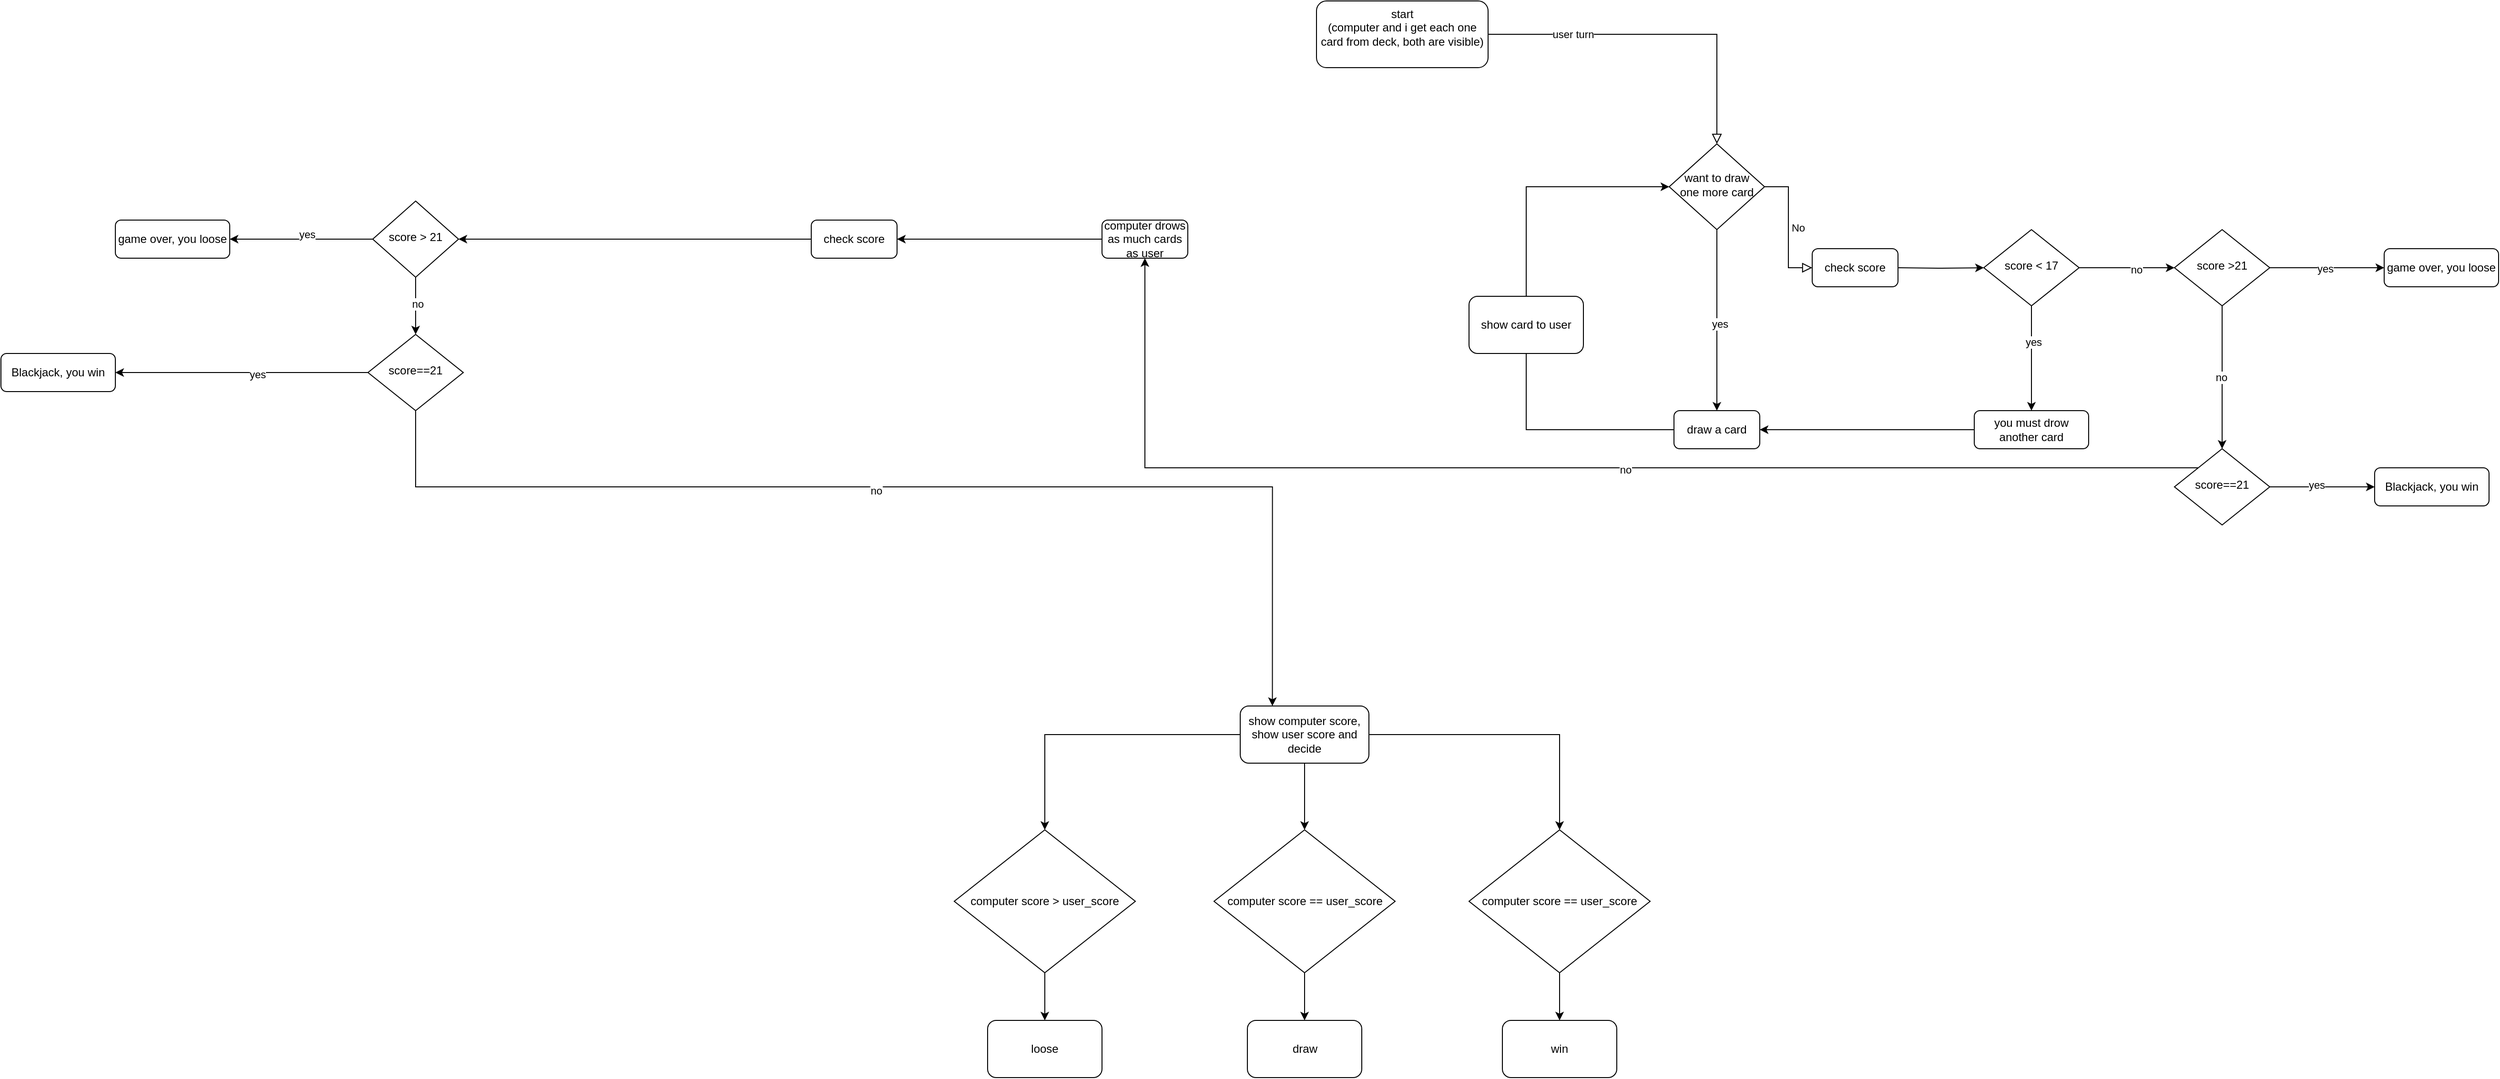 <mxfile version="26.0.16">
  <diagram id="C5RBs43oDa-KdzZeNtuy" name="Page-1">
    <mxGraphModel dx="2567" dy="568" grid="1" gridSize="10" guides="1" tooltips="1" connect="1" arrows="1" fold="1" page="1" pageScale="1" pageWidth="827" pageHeight="1169" math="0" shadow="0">
      <root>
        <mxCell id="WIyWlLk6GJQsqaUBKTNV-0" />
        <mxCell id="WIyWlLk6GJQsqaUBKTNV-1" parent="WIyWlLk6GJQsqaUBKTNV-0" />
        <mxCell id="WIyWlLk6GJQsqaUBKTNV-2" value="" style="rounded=0;html=1;jettySize=auto;orthogonalLoop=1;fontSize=11;endArrow=block;endFill=0;endSize=8;strokeWidth=1;shadow=0;labelBackgroundColor=none;edgeStyle=orthogonalEdgeStyle;" parent="WIyWlLk6GJQsqaUBKTNV-1" source="WIyWlLk6GJQsqaUBKTNV-3" target="WIyWlLk6GJQsqaUBKTNV-6" edge="1">
          <mxGeometry relative="1" as="geometry" />
        </mxCell>
        <mxCell id="nMALikNBXAmiTvmjZxbv-22" value="user turn" style="edgeLabel;html=1;align=center;verticalAlign=middle;resizable=0;points=[];" vertex="1" connectable="0" parent="WIyWlLk6GJQsqaUBKTNV-2">
          <mxGeometry x="-0.502" relative="1" as="geometry">
            <mxPoint as="offset" />
          </mxGeometry>
        </mxCell>
        <mxCell id="WIyWlLk6GJQsqaUBKTNV-3" value="start&lt;br&gt;(computer and i get each one card from deck, both are visible)&lt;div&gt;&lt;br&gt;&lt;/div&gt;" style="rounded=1;whiteSpace=wrap;html=1;fontSize=12;glass=0;strokeWidth=1;shadow=0;" parent="WIyWlLk6GJQsqaUBKTNV-1" vertex="1">
          <mxGeometry x="50" y="20" width="180" height="70" as="geometry" />
        </mxCell>
        <mxCell id="WIyWlLk6GJQsqaUBKTNV-5" value="No" style="edgeStyle=orthogonalEdgeStyle;rounded=0;html=1;jettySize=auto;orthogonalLoop=1;fontSize=11;endArrow=block;endFill=0;endSize=8;strokeWidth=1;shadow=0;labelBackgroundColor=none;entryX=0;entryY=0.5;entryDx=0;entryDy=0;exitX=1;exitY=0.5;exitDx=0;exitDy=0;" parent="WIyWlLk6GJQsqaUBKTNV-1" source="WIyWlLk6GJQsqaUBKTNV-6" target="nMALikNBXAmiTvmjZxbv-10" edge="1">
          <mxGeometry y="10" relative="1" as="geometry">
            <mxPoint as="offset" />
            <mxPoint x="590" y="210" as="targetPoint" />
          </mxGeometry>
        </mxCell>
        <mxCell id="nMALikNBXAmiTvmjZxbv-13" style="edgeStyle=orthogonalEdgeStyle;rounded=0;orthogonalLoop=1;jettySize=auto;html=1;" edge="1" parent="WIyWlLk6GJQsqaUBKTNV-1" source="WIyWlLk6GJQsqaUBKTNV-6" target="nMALikNBXAmiTvmjZxbv-12">
          <mxGeometry relative="1" as="geometry" />
        </mxCell>
        <mxCell id="nMALikNBXAmiTvmjZxbv-14" value="yes" style="edgeLabel;html=1;align=center;verticalAlign=middle;resizable=0;points=[];" vertex="1" connectable="0" parent="nMALikNBXAmiTvmjZxbv-13">
          <mxGeometry x="0.038" y="3" relative="1" as="geometry">
            <mxPoint as="offset" />
          </mxGeometry>
        </mxCell>
        <mxCell id="WIyWlLk6GJQsqaUBKTNV-6" value="want to draw one more card" style="rhombus;whiteSpace=wrap;html=1;shadow=0;fontFamily=Helvetica;fontSize=12;align=center;strokeWidth=1;spacing=6;spacingTop=-4;" parent="WIyWlLk6GJQsqaUBKTNV-1" vertex="1">
          <mxGeometry x="420" y="170" width="100" height="90" as="geometry" />
        </mxCell>
        <mxCell id="nMALikNBXAmiTvmjZxbv-20" style="edgeStyle=orthogonalEdgeStyle;rounded=0;orthogonalLoop=1;jettySize=auto;html=1;entryX=1;entryY=0.5;entryDx=0;entryDy=0;" edge="1" parent="WIyWlLk6GJQsqaUBKTNV-1" source="nMALikNBXAmiTvmjZxbv-1" target="nMALikNBXAmiTvmjZxbv-12">
          <mxGeometry relative="1" as="geometry" />
        </mxCell>
        <mxCell id="nMALikNBXAmiTvmjZxbv-1" value="you must drow another card" style="rounded=1;whiteSpace=wrap;html=1;fontSize=12;glass=0;strokeWidth=1;shadow=0;" vertex="1" parent="WIyWlLk6GJQsqaUBKTNV-1">
          <mxGeometry x="740" y="450" width="120" height="40" as="geometry" />
        </mxCell>
        <mxCell id="nMALikNBXAmiTvmjZxbv-16" style="edgeStyle=orthogonalEdgeStyle;rounded=0;orthogonalLoop=1;jettySize=auto;html=1;entryX=0;entryY=0.5;entryDx=0;entryDy=0;" edge="1" parent="WIyWlLk6GJQsqaUBKTNV-1" source="nMALikNBXAmiTvmjZxbv-5" target="nMALikNBXAmiTvmjZxbv-6">
          <mxGeometry relative="1" as="geometry" />
        </mxCell>
        <mxCell id="nMALikNBXAmiTvmjZxbv-18" value="no" style="edgeLabel;html=1;align=center;verticalAlign=middle;resizable=0;points=[];" vertex="1" connectable="0" parent="nMALikNBXAmiTvmjZxbv-16">
          <mxGeometry x="0.192" y="-2" relative="1" as="geometry">
            <mxPoint as="offset" />
          </mxGeometry>
        </mxCell>
        <mxCell id="nMALikNBXAmiTvmjZxbv-17" value="" style="edgeStyle=orthogonalEdgeStyle;rounded=0;orthogonalLoop=1;jettySize=auto;html=1;" edge="1" parent="WIyWlLk6GJQsqaUBKTNV-1" source="nMALikNBXAmiTvmjZxbv-5" target="nMALikNBXAmiTvmjZxbv-1">
          <mxGeometry relative="1" as="geometry" />
        </mxCell>
        <mxCell id="nMALikNBXAmiTvmjZxbv-19" value="yes" style="edgeLabel;html=1;align=center;verticalAlign=middle;resizable=0;points=[];" vertex="1" connectable="0" parent="nMALikNBXAmiTvmjZxbv-17">
          <mxGeometry x="-0.308" y="2" relative="1" as="geometry">
            <mxPoint as="offset" />
          </mxGeometry>
        </mxCell>
        <mxCell id="nMALikNBXAmiTvmjZxbv-5" value="score &amp;lt; 17" style="rhombus;whiteSpace=wrap;html=1;shadow=0;fontFamily=Helvetica;fontSize=12;align=center;strokeWidth=1;spacing=6;spacingTop=-4;" vertex="1" parent="WIyWlLk6GJQsqaUBKTNV-1">
          <mxGeometry x="750" y="260" width="100" height="80" as="geometry" />
        </mxCell>
        <mxCell id="nMALikNBXAmiTvmjZxbv-61" style="edgeStyle=orthogonalEdgeStyle;rounded=0;orthogonalLoop=1;jettySize=auto;html=1;" edge="1" parent="WIyWlLk6GJQsqaUBKTNV-1" source="nMALikNBXAmiTvmjZxbv-6">
          <mxGeometry relative="1" as="geometry">
            <mxPoint x="1000" y="490" as="targetPoint" />
          </mxGeometry>
        </mxCell>
        <mxCell id="nMALikNBXAmiTvmjZxbv-62" value="no" style="edgeLabel;html=1;align=center;verticalAlign=middle;resizable=0;points=[];" vertex="1" connectable="0" parent="nMALikNBXAmiTvmjZxbv-61">
          <mxGeometry x="-0.005" y="-2" relative="1" as="geometry">
            <mxPoint x="-1" y="-2" as="offset" />
          </mxGeometry>
        </mxCell>
        <mxCell id="nMALikNBXAmiTvmjZxbv-6" value="score &amp;gt;21" style="rhombus;whiteSpace=wrap;html=1;shadow=0;fontFamily=Helvetica;fontSize=12;align=center;strokeWidth=1;spacing=6;spacingTop=-4;" vertex="1" parent="WIyWlLk6GJQsqaUBKTNV-1">
          <mxGeometry x="950" y="260" width="100" height="80" as="geometry" />
        </mxCell>
        <mxCell id="nMALikNBXAmiTvmjZxbv-7" value="" style="endArrow=classic;html=1;rounded=0;exitX=1;exitY=0.5;exitDx=0;exitDy=0;entryX=0;entryY=0.5;entryDx=0;entryDy=0;" edge="1" parent="WIyWlLk6GJQsqaUBKTNV-1" source="nMALikNBXAmiTvmjZxbv-6" target="nMALikNBXAmiTvmjZxbv-9">
          <mxGeometry width="50" height="50" relative="1" as="geometry">
            <mxPoint x="690" y="330" as="sourcePoint" />
            <mxPoint x="900" y="330" as="targetPoint" />
          </mxGeometry>
        </mxCell>
        <mxCell id="nMALikNBXAmiTvmjZxbv-8" value="yes" style="edgeLabel;html=1;align=center;verticalAlign=middle;resizable=0;points=[];" vertex="1" connectable="0" parent="nMALikNBXAmiTvmjZxbv-7">
          <mxGeometry x="-0.036" y="-1" relative="1" as="geometry">
            <mxPoint as="offset" />
          </mxGeometry>
        </mxCell>
        <mxCell id="nMALikNBXAmiTvmjZxbv-9" value="game over, you loose" style="rounded=1;whiteSpace=wrap;html=1;fontSize=12;glass=0;strokeWidth=1;shadow=0;" vertex="1" parent="WIyWlLk6GJQsqaUBKTNV-1">
          <mxGeometry x="1170" y="280" width="120" height="40" as="geometry" />
        </mxCell>
        <mxCell id="nMALikNBXAmiTvmjZxbv-11" style="edgeStyle=orthogonalEdgeStyle;rounded=0;orthogonalLoop=1;jettySize=auto;html=1;entryX=0;entryY=0.5;entryDx=0;entryDy=0;" edge="1" parent="WIyWlLk6GJQsqaUBKTNV-1" target="nMALikNBXAmiTvmjZxbv-5">
          <mxGeometry relative="1" as="geometry">
            <mxPoint x="660" y="300" as="sourcePoint" />
          </mxGeometry>
        </mxCell>
        <mxCell id="nMALikNBXAmiTvmjZxbv-10" value="check score" style="rounded=1;whiteSpace=wrap;html=1;fontSize=12;glass=0;strokeWidth=1;shadow=0;" vertex="1" parent="WIyWlLk6GJQsqaUBKTNV-1">
          <mxGeometry x="570" y="280" width="90" height="40" as="geometry" />
        </mxCell>
        <mxCell id="nMALikNBXAmiTvmjZxbv-99" value="" style="edgeStyle=orthogonalEdgeStyle;rounded=0;orthogonalLoop=1;jettySize=auto;html=1;entryX=0;entryY=0.5;entryDx=0;entryDy=0;" edge="1" parent="WIyWlLk6GJQsqaUBKTNV-1" source="nMALikNBXAmiTvmjZxbv-12" target="WIyWlLk6GJQsqaUBKTNV-6">
          <mxGeometry relative="1" as="geometry">
            <mxPoint x="270.0" y="390" as="targetPoint" />
            <Array as="points">
              <mxPoint x="270" y="470" />
              <mxPoint x="270" y="215" />
            </Array>
          </mxGeometry>
        </mxCell>
        <mxCell id="nMALikNBXAmiTvmjZxbv-12" value="draw a card" style="rounded=1;whiteSpace=wrap;html=1;fontSize=12;glass=0;strokeWidth=1;shadow=0;" vertex="1" parent="WIyWlLk6GJQsqaUBKTNV-1">
          <mxGeometry x="425" y="450" width="90" height="40" as="geometry" />
        </mxCell>
        <mxCell id="nMALikNBXAmiTvmjZxbv-55" style="edgeStyle=orthogonalEdgeStyle;rounded=0;orthogonalLoop=1;jettySize=auto;html=1;entryX=1;entryY=0.5;entryDx=0;entryDy=0;exitX=0;exitY=0.5;exitDx=0;exitDy=0;" edge="1" parent="WIyWlLk6GJQsqaUBKTNV-1" source="nMALikNBXAmiTvmjZxbv-40" target="nMALikNBXAmiTvmjZxbv-35">
          <mxGeometry relative="1" as="geometry">
            <mxPoint x="-710" y="270" as="sourcePoint" />
          </mxGeometry>
        </mxCell>
        <mxCell id="nMALikNBXAmiTvmjZxbv-56" style="edgeStyle=orthogonalEdgeStyle;rounded=0;orthogonalLoop=1;jettySize=auto;html=1;entryX=1;entryY=0.5;entryDx=0;entryDy=0;" edge="1" parent="WIyWlLk6GJQsqaUBKTNV-1" source="nMALikNBXAmiTvmjZxbv-35" target="nMALikNBXAmiTvmjZxbv-38">
          <mxGeometry relative="1" as="geometry" />
        </mxCell>
        <mxCell id="nMALikNBXAmiTvmjZxbv-81" value="yes" style="edgeLabel;html=1;align=center;verticalAlign=middle;resizable=0;points=[];" vertex="1" connectable="0" parent="nMALikNBXAmiTvmjZxbv-56">
          <mxGeometry x="-0.074" y="-5" relative="1" as="geometry">
            <mxPoint as="offset" />
          </mxGeometry>
        </mxCell>
        <mxCell id="nMALikNBXAmiTvmjZxbv-82" style="edgeStyle=orthogonalEdgeStyle;rounded=0;orthogonalLoop=1;jettySize=auto;html=1;entryX=0.5;entryY=0;entryDx=0;entryDy=0;" edge="1" parent="WIyWlLk6GJQsqaUBKTNV-1" source="nMALikNBXAmiTvmjZxbv-35" target="nMALikNBXAmiTvmjZxbv-79">
          <mxGeometry relative="1" as="geometry" />
        </mxCell>
        <mxCell id="nMALikNBXAmiTvmjZxbv-83" value="no" style="edgeLabel;html=1;align=center;verticalAlign=middle;resizable=0;points=[];" vertex="1" connectable="0" parent="nMALikNBXAmiTvmjZxbv-82">
          <mxGeometry x="-0.064" y="2" relative="1" as="geometry">
            <mxPoint as="offset" />
          </mxGeometry>
        </mxCell>
        <mxCell id="nMALikNBXAmiTvmjZxbv-35" value="score &amp;gt; 21" style="rhombus;whiteSpace=wrap;html=1;shadow=0;fontFamily=Helvetica;fontSize=12;align=center;strokeWidth=1;spacing=6;spacingTop=-4;" vertex="1" parent="WIyWlLk6GJQsqaUBKTNV-1">
          <mxGeometry x="-940" y="230" width="90" height="80" as="geometry" />
        </mxCell>
        <mxCell id="nMALikNBXAmiTvmjZxbv-38" value="game over, you loose" style="rounded=1;whiteSpace=wrap;html=1;fontSize=12;glass=0;strokeWidth=1;shadow=0;" vertex="1" parent="WIyWlLk6GJQsqaUBKTNV-1">
          <mxGeometry x="-1210" y="250" width="120" height="40" as="geometry" />
        </mxCell>
        <mxCell id="nMALikNBXAmiTvmjZxbv-40" value="check score" style="rounded=1;whiteSpace=wrap;html=1;fontSize=12;glass=0;strokeWidth=1;shadow=0;" vertex="1" parent="WIyWlLk6GJQsqaUBKTNV-1">
          <mxGeometry x="-480" y="250" width="90" height="40" as="geometry" />
        </mxCell>
        <mxCell id="nMALikNBXAmiTvmjZxbv-105" style="edgeStyle=orthogonalEdgeStyle;rounded=0;orthogonalLoop=1;jettySize=auto;html=1;entryX=1;entryY=0.5;entryDx=0;entryDy=0;" edge="1" parent="WIyWlLk6GJQsqaUBKTNV-1" source="nMALikNBXAmiTvmjZxbv-41" target="nMALikNBXAmiTvmjZxbv-40">
          <mxGeometry relative="1" as="geometry" />
        </mxCell>
        <mxCell id="nMALikNBXAmiTvmjZxbv-41" value="computer drows as much cards as user" style="rounded=1;whiteSpace=wrap;html=1;fontSize=12;glass=0;strokeWidth=1;shadow=0;" vertex="1" parent="WIyWlLk6GJQsqaUBKTNV-1">
          <mxGeometry x="-175" y="250" width="90" height="40" as="geometry" />
        </mxCell>
        <mxCell id="nMALikNBXAmiTvmjZxbv-65" style="edgeStyle=orthogonalEdgeStyle;rounded=0;orthogonalLoop=1;jettySize=auto;html=1;" edge="1" parent="WIyWlLk6GJQsqaUBKTNV-1" source="nMALikNBXAmiTvmjZxbv-64">
          <mxGeometry relative="1" as="geometry">
            <mxPoint x="1160" y="530" as="targetPoint" />
          </mxGeometry>
        </mxCell>
        <mxCell id="nMALikNBXAmiTvmjZxbv-67" value="yes" style="edgeLabel;html=1;align=center;verticalAlign=middle;resizable=0;points=[];" vertex="1" connectable="0" parent="nMALikNBXAmiTvmjZxbv-65">
          <mxGeometry x="-0.125" y="2" relative="1" as="geometry">
            <mxPoint as="offset" />
          </mxGeometry>
        </mxCell>
        <mxCell id="nMALikNBXAmiTvmjZxbv-69" style="edgeStyle=orthogonalEdgeStyle;rounded=0;orthogonalLoop=1;jettySize=auto;html=1;entryX=0.5;entryY=1;entryDx=0;entryDy=0;" edge="1" parent="WIyWlLk6GJQsqaUBKTNV-1" source="nMALikNBXAmiTvmjZxbv-64" target="nMALikNBXAmiTvmjZxbv-41">
          <mxGeometry relative="1" as="geometry">
            <mxPoint x="-70" y="480" as="targetPoint" />
            <Array as="points">
              <mxPoint x="-130" y="510" />
            </Array>
          </mxGeometry>
        </mxCell>
        <mxCell id="nMALikNBXAmiTvmjZxbv-70" value="no" style="edgeLabel;html=1;align=center;verticalAlign=middle;resizable=0;points=[];" vertex="1" connectable="0" parent="nMALikNBXAmiTvmjZxbv-69">
          <mxGeometry x="-0.092" y="2" relative="1" as="geometry">
            <mxPoint as="offset" />
          </mxGeometry>
        </mxCell>
        <mxCell id="nMALikNBXAmiTvmjZxbv-64" value="score==21" style="rhombus;whiteSpace=wrap;html=1;shadow=0;fontFamily=Helvetica;fontSize=12;align=center;strokeWidth=1;spacing=6;spacingTop=-4;" vertex="1" parent="WIyWlLk6GJQsqaUBKTNV-1">
          <mxGeometry x="950" y="490" width="100" height="80" as="geometry" />
        </mxCell>
        <mxCell id="nMALikNBXAmiTvmjZxbv-66" value="Blackjack, you win" style="rounded=1;whiteSpace=wrap;html=1;fontSize=12;glass=0;strokeWidth=1;shadow=0;" vertex="1" parent="WIyWlLk6GJQsqaUBKTNV-1">
          <mxGeometry x="1160" y="510" width="120" height="40" as="geometry" />
        </mxCell>
        <mxCell id="nMALikNBXAmiTvmjZxbv-95" style="edgeStyle=orthogonalEdgeStyle;rounded=0;orthogonalLoop=1;jettySize=auto;html=1;entryX=0.5;entryY=0;entryDx=0;entryDy=0;" edge="1" parent="WIyWlLk6GJQsqaUBKTNV-1" source="nMALikNBXAmiTvmjZxbv-72" target="nMALikNBXAmiTvmjZxbv-89">
          <mxGeometry relative="1" as="geometry" />
        </mxCell>
        <mxCell id="nMALikNBXAmiTvmjZxbv-96" style="edgeStyle=orthogonalEdgeStyle;rounded=0;orthogonalLoop=1;jettySize=auto;html=1;" edge="1" parent="WIyWlLk6GJQsqaUBKTNV-1" source="nMALikNBXAmiTvmjZxbv-72" target="nMALikNBXAmiTvmjZxbv-90">
          <mxGeometry relative="1" as="geometry" />
        </mxCell>
        <mxCell id="nMALikNBXAmiTvmjZxbv-97" style="edgeStyle=orthogonalEdgeStyle;rounded=0;orthogonalLoop=1;jettySize=auto;html=1;entryX=0.5;entryY=0;entryDx=0;entryDy=0;" edge="1" parent="WIyWlLk6GJQsqaUBKTNV-1" source="nMALikNBXAmiTvmjZxbv-72" target="nMALikNBXAmiTvmjZxbv-87">
          <mxGeometry relative="1" as="geometry" />
        </mxCell>
        <mxCell id="nMALikNBXAmiTvmjZxbv-72" value="show computer score, show user score and decide" style="rounded=1;whiteSpace=wrap;html=1;fontSize=12;glass=0;strokeWidth=1;shadow=0;" vertex="1" parent="WIyWlLk6GJQsqaUBKTNV-1">
          <mxGeometry x="-30" y="760" width="135" height="60" as="geometry" />
        </mxCell>
        <mxCell id="nMALikNBXAmiTvmjZxbv-77" style="edgeStyle=orthogonalEdgeStyle;rounded=0;orthogonalLoop=1;jettySize=auto;html=1;" edge="1" parent="WIyWlLk6GJQsqaUBKTNV-1" source="nMALikNBXAmiTvmjZxbv-79" target="nMALikNBXAmiTvmjZxbv-80">
          <mxGeometry relative="1" as="geometry">
            <mxPoint x="-1170" y="420" as="targetPoint" />
          </mxGeometry>
        </mxCell>
        <mxCell id="nMALikNBXAmiTvmjZxbv-78" value="yes" style="edgeLabel;html=1;align=center;verticalAlign=middle;resizable=0;points=[];" vertex="1" connectable="0" parent="nMALikNBXAmiTvmjZxbv-77">
          <mxGeometry x="-0.125" y="2" relative="1" as="geometry">
            <mxPoint as="offset" />
          </mxGeometry>
        </mxCell>
        <mxCell id="nMALikNBXAmiTvmjZxbv-84" style="edgeStyle=orthogonalEdgeStyle;rounded=0;orthogonalLoop=1;jettySize=auto;html=1;entryX=0.25;entryY=0;entryDx=0;entryDy=0;" edge="1" parent="WIyWlLk6GJQsqaUBKTNV-1" source="nMALikNBXAmiTvmjZxbv-79" target="nMALikNBXAmiTvmjZxbv-72">
          <mxGeometry relative="1" as="geometry">
            <mxPoint x="-895" y="550" as="targetPoint" />
            <Array as="points">
              <mxPoint x="-895" y="530" />
              <mxPoint x="4" y="530" />
            </Array>
          </mxGeometry>
        </mxCell>
        <mxCell id="nMALikNBXAmiTvmjZxbv-85" value="no" style="edgeLabel;html=1;align=center;verticalAlign=middle;resizable=0;points=[];" vertex="1" connectable="0" parent="nMALikNBXAmiTvmjZxbv-84">
          <mxGeometry x="-0.069" y="-4" relative="1" as="geometry">
            <mxPoint as="offset" />
          </mxGeometry>
        </mxCell>
        <mxCell id="nMALikNBXAmiTvmjZxbv-79" value="score==21" style="rhombus;whiteSpace=wrap;html=1;shadow=0;fontFamily=Helvetica;fontSize=12;align=center;strokeWidth=1;spacing=6;spacingTop=-4;" vertex="1" parent="WIyWlLk6GJQsqaUBKTNV-1">
          <mxGeometry x="-945" y="370" width="100" height="80" as="geometry" />
        </mxCell>
        <mxCell id="nMALikNBXAmiTvmjZxbv-80" value="Blackjack, you win" style="rounded=1;whiteSpace=wrap;html=1;fontSize=12;glass=0;strokeWidth=1;shadow=0;" vertex="1" parent="WIyWlLk6GJQsqaUBKTNV-1">
          <mxGeometry x="-1330" y="390" width="120" height="40" as="geometry" />
        </mxCell>
        <mxCell id="nMALikNBXAmiTvmjZxbv-101" value="" style="edgeStyle=orthogonalEdgeStyle;rounded=0;orthogonalLoop=1;jettySize=auto;html=1;" edge="1" parent="WIyWlLk6GJQsqaUBKTNV-1" source="nMALikNBXAmiTvmjZxbv-87" target="nMALikNBXAmiTvmjZxbv-91">
          <mxGeometry relative="1" as="geometry" />
        </mxCell>
        <mxCell id="nMALikNBXAmiTvmjZxbv-87" value="computer score == user_score" style="rhombus;whiteSpace=wrap;html=1;" vertex="1" parent="WIyWlLk6GJQsqaUBKTNV-1">
          <mxGeometry x="-57.5" y="890" width="190" height="150" as="geometry" />
        </mxCell>
        <mxCell id="nMALikNBXAmiTvmjZxbv-102" value="" style="edgeStyle=orthogonalEdgeStyle;rounded=0;orthogonalLoop=1;jettySize=auto;html=1;" edge="1" parent="WIyWlLk6GJQsqaUBKTNV-1" source="nMALikNBXAmiTvmjZxbv-89" target="nMALikNBXAmiTvmjZxbv-92">
          <mxGeometry relative="1" as="geometry" />
        </mxCell>
        <mxCell id="nMALikNBXAmiTvmjZxbv-89" value="computer score &amp;gt; user_score" style="rhombus;whiteSpace=wrap;html=1;" vertex="1" parent="WIyWlLk6GJQsqaUBKTNV-1">
          <mxGeometry x="-330" y="890" width="190" height="150" as="geometry" />
        </mxCell>
        <mxCell id="nMALikNBXAmiTvmjZxbv-103" value="" style="edgeStyle=orthogonalEdgeStyle;rounded=0;orthogonalLoop=1;jettySize=auto;html=1;" edge="1" parent="WIyWlLk6GJQsqaUBKTNV-1" source="nMALikNBXAmiTvmjZxbv-90" target="nMALikNBXAmiTvmjZxbv-93">
          <mxGeometry relative="1" as="geometry" />
        </mxCell>
        <mxCell id="nMALikNBXAmiTvmjZxbv-90" value="computer score == user_score" style="rhombus;whiteSpace=wrap;html=1;" vertex="1" parent="WIyWlLk6GJQsqaUBKTNV-1">
          <mxGeometry x="210" y="890" width="190" height="150" as="geometry" />
        </mxCell>
        <mxCell id="nMALikNBXAmiTvmjZxbv-91" value="draw" style="rounded=1;whiteSpace=wrap;html=1;" vertex="1" parent="WIyWlLk6GJQsqaUBKTNV-1">
          <mxGeometry x="-22.5" y="1090" width="120" height="60" as="geometry" />
        </mxCell>
        <mxCell id="nMALikNBXAmiTvmjZxbv-92" value="loose" style="rounded=1;whiteSpace=wrap;html=1;" vertex="1" parent="WIyWlLk6GJQsqaUBKTNV-1">
          <mxGeometry x="-295" y="1090" width="120" height="60" as="geometry" />
        </mxCell>
        <mxCell id="nMALikNBXAmiTvmjZxbv-93" value="win" style="rounded=1;whiteSpace=wrap;html=1;" vertex="1" parent="WIyWlLk6GJQsqaUBKTNV-1">
          <mxGeometry x="245" y="1090" width="120" height="60" as="geometry" />
        </mxCell>
        <mxCell id="nMALikNBXAmiTvmjZxbv-100" value="show card to user" style="rounded=1;whiteSpace=wrap;html=1;" vertex="1" parent="WIyWlLk6GJQsqaUBKTNV-1">
          <mxGeometry x="210" y="330" width="120" height="60" as="geometry" />
        </mxCell>
      </root>
    </mxGraphModel>
  </diagram>
</mxfile>
